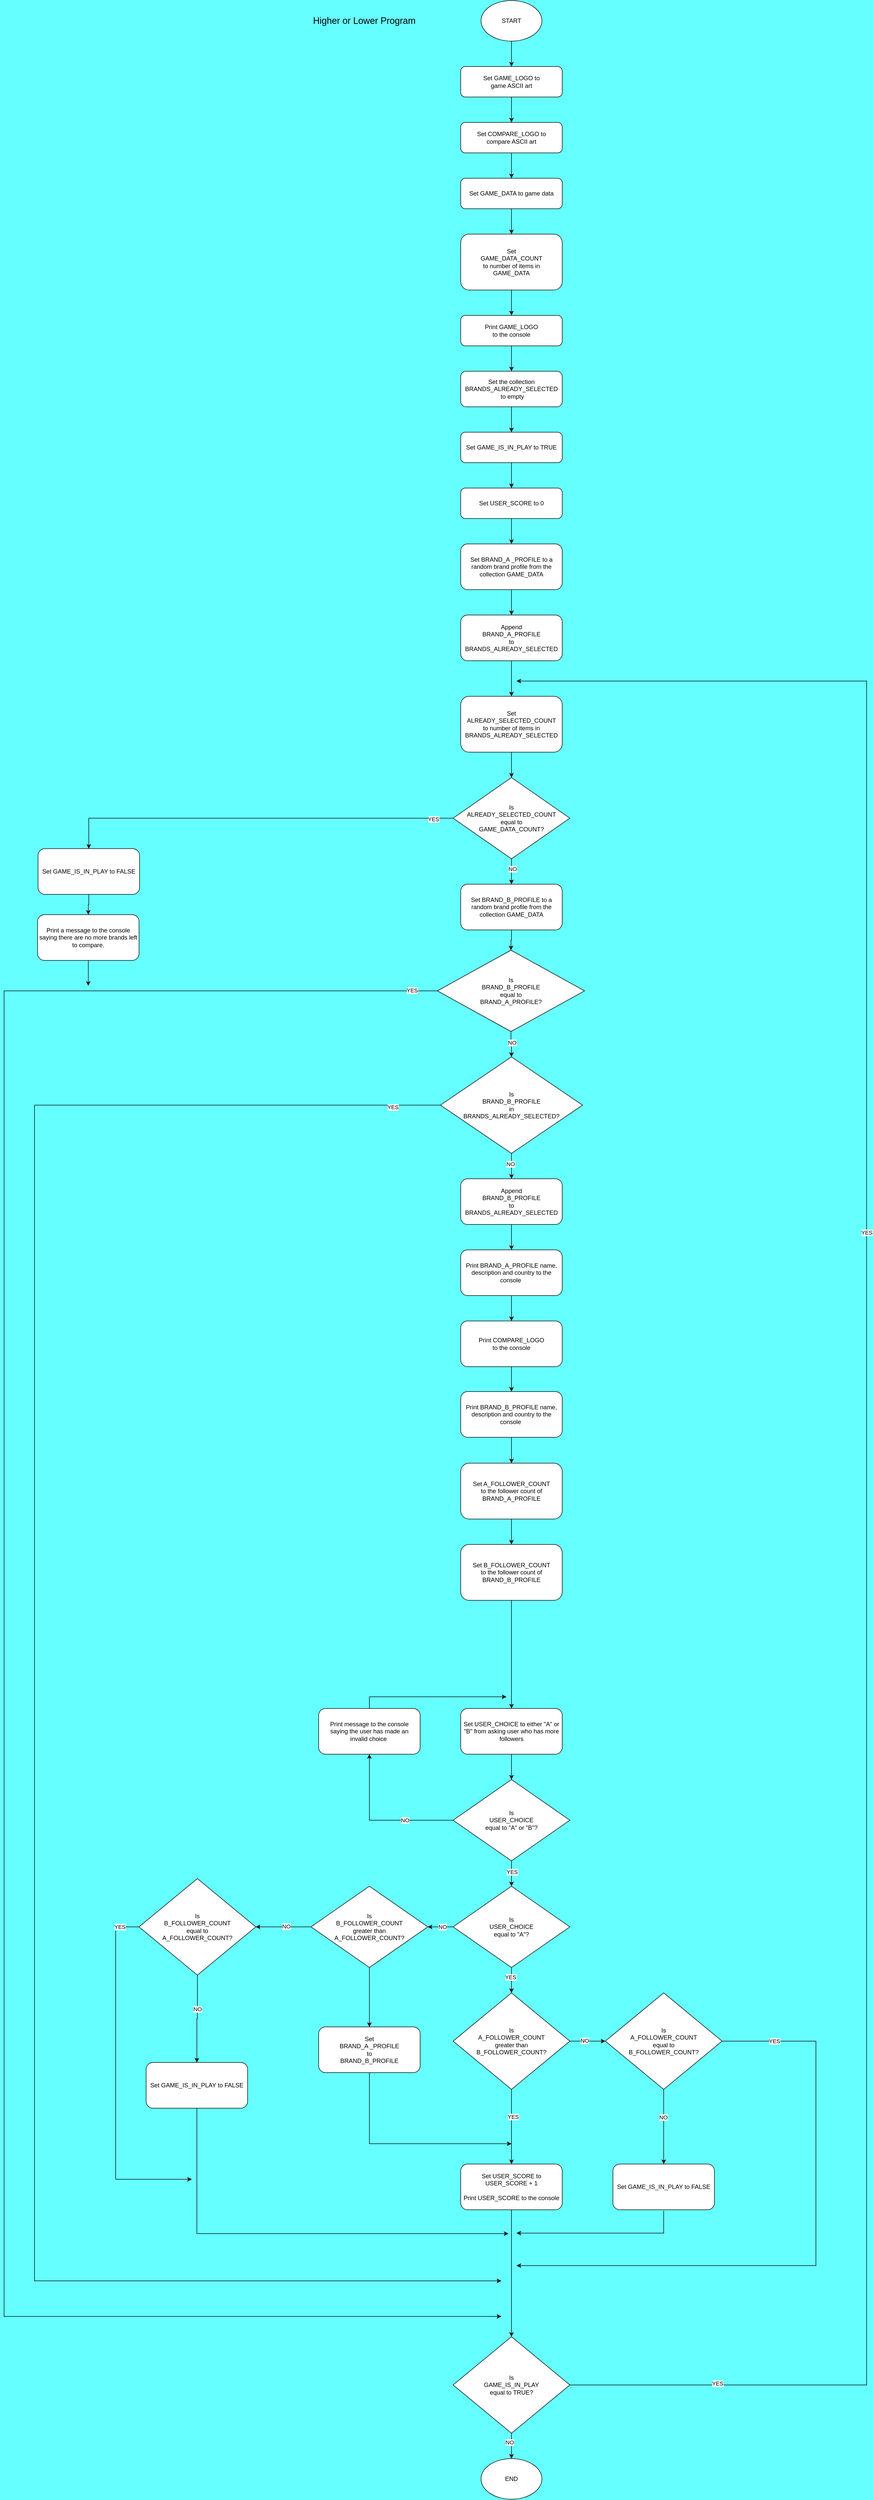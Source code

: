 <mxfile version="26.0.9" pages="4">
  <diagram id="C5RBs43oDa-KdzZeNtuy" name="Page-1">
    <mxGraphModel dx="2533" dy="2022" grid="1" gridSize="10" guides="1" tooltips="1" connect="1" arrows="1" fold="1" page="1" pageScale="1" pageWidth="827" pageHeight="1169" background="#66FFFF" math="0" shadow="0">
      <root>
        <mxCell id="WIyWlLk6GJQsqaUBKTNV-0" />
        <mxCell id="WIyWlLk6GJQsqaUBKTNV-1" parent="WIyWlLk6GJQsqaUBKTNV-0" />
        <mxCell id="aIQGB1RSID6Y3Y14vBlt-33" value="" style="edgeStyle=orthogonalEdgeStyle;rounded=0;orthogonalLoop=1;jettySize=auto;html=1;" parent="WIyWlLk6GJQsqaUBKTNV-1" source="CSUC1CyiqfIwQlM0KYeW-0" target="aIQGB1RSID6Y3Y14vBlt-2" edge="1">
          <mxGeometry relative="1" as="geometry" />
        </mxCell>
        <mxCell id="CSUC1CyiqfIwQlM0KYeW-0" value="START" style="ellipse;whiteSpace=wrap;html=1;" parent="WIyWlLk6GJQsqaUBKTNV-1" vertex="1">
          <mxGeometry x="360" y="-1030" width="120" height="80" as="geometry" />
        </mxCell>
        <mxCell id="CSUC1CyiqfIwQlM0KYeW-2" value="&lt;font style=&quot;font-size: 18px;&quot;&gt;Higher or Lower Program&lt;/font&gt;" style="text;html=1;align=center;verticalAlign=middle;whiteSpace=wrap;rounded=0;" parent="WIyWlLk6GJQsqaUBKTNV-1" vertex="1">
          <mxGeometry x="20" y="-1020" width="220" height="60" as="geometry" />
        </mxCell>
        <mxCell id="aIQGB1RSID6Y3Y14vBlt-35" value="" style="edgeStyle=orthogonalEdgeStyle;rounded=0;orthogonalLoop=1;jettySize=auto;html=1;" parent="WIyWlLk6GJQsqaUBKTNV-1" source="aIQGB1RSID6Y3Y14vBlt-2" target="aIQGB1RSID6Y3Y14vBlt-34" edge="1">
          <mxGeometry relative="1" as="geometry" />
        </mxCell>
        <mxCell id="aIQGB1RSID6Y3Y14vBlt-2" value="Set GAME_LOGO to&lt;div&gt;game ASCII art&lt;/div&gt;" style="rounded=1;whiteSpace=wrap;html=1;" parent="WIyWlLk6GJQsqaUBKTNV-1" vertex="1">
          <mxGeometry x="320" y="-900" width="200" height="60" as="geometry" />
        </mxCell>
        <mxCell id="aIQGB1RSID6Y3Y14vBlt-13" value="" style="edgeStyle=orthogonalEdgeStyle;rounded=0;orthogonalLoop=1;jettySize=auto;html=1;" parent="WIyWlLk6GJQsqaUBKTNV-1" source="aIQGB1RSID6Y3Y14vBlt-4" target="aIQGB1RSID6Y3Y14vBlt-10" edge="1">
          <mxGeometry relative="1" as="geometry" />
        </mxCell>
        <mxCell id="aIQGB1RSID6Y3Y14vBlt-4" value="Print GAME_LOGO&lt;div&gt;to the console&lt;/div&gt;" style="rounded=1;whiteSpace=wrap;html=1;" parent="WIyWlLk6GJQsqaUBKTNV-1" vertex="1">
          <mxGeometry x="320" y="-410" width="200" height="60" as="geometry" />
        </mxCell>
        <mxCell id="A01O1QJwSkyAS3Y7OahL-4" value="" style="edgeStyle=orthogonalEdgeStyle;rounded=0;orthogonalLoop=1;jettySize=auto;html=1;" edge="1" parent="WIyWlLk6GJQsqaUBKTNV-1" source="aIQGB1RSID6Y3Y14vBlt-7" target="A01O1QJwSkyAS3Y7OahL-3">
          <mxGeometry relative="1" as="geometry" />
        </mxCell>
        <mxCell id="aIQGB1RSID6Y3Y14vBlt-7" value="Set GAME_DATA to game data" style="rounded=1;whiteSpace=wrap;html=1;" parent="WIyWlLk6GJQsqaUBKTNV-1" vertex="1">
          <mxGeometry x="320" y="-680" width="200" height="60" as="geometry" />
        </mxCell>
        <mxCell id="aIQGB1RSID6Y3Y14vBlt-15" value="" style="edgeStyle=orthogonalEdgeStyle;rounded=0;orthogonalLoop=1;jettySize=auto;html=1;" parent="WIyWlLk6GJQsqaUBKTNV-1" source="aIQGB1RSID6Y3Y14vBlt-10" target="aIQGB1RSID6Y3Y14vBlt-14" edge="1">
          <mxGeometry relative="1" as="geometry" />
        </mxCell>
        <mxCell id="aIQGB1RSID6Y3Y14vBlt-10" value="Set the collection BRANDS_ALREADY_SELECTED&lt;div&gt;&amp;nbsp;to empty&lt;/div&gt;" style="rounded=1;whiteSpace=wrap;html=1;" parent="WIyWlLk6GJQsqaUBKTNV-1" vertex="1">
          <mxGeometry x="320" y="-300" width="200" height="70" as="geometry" />
        </mxCell>
        <mxCell id="aIQGB1RSID6Y3Y14vBlt-79" value="" style="edgeStyle=orthogonalEdgeStyle;rounded=0;orthogonalLoop=1;jettySize=auto;html=1;" parent="WIyWlLk6GJQsqaUBKTNV-1" source="aIQGB1RSID6Y3Y14vBlt-14" target="aIQGB1RSID6Y3Y14vBlt-78" edge="1">
          <mxGeometry relative="1" as="geometry" />
        </mxCell>
        <mxCell id="aIQGB1RSID6Y3Y14vBlt-14" value="Set GAME_IS_IN_PLAY to TRUE" style="rounded=1;whiteSpace=wrap;html=1;" parent="WIyWlLk6GJQsqaUBKTNV-1" vertex="1">
          <mxGeometry x="320" y="-180" width="200" height="60" as="geometry" />
        </mxCell>
        <mxCell id="qYujgTQVO7epk3fZShRi-16" value="" style="edgeStyle=orthogonalEdgeStyle;rounded=0;orthogonalLoop=1;jettySize=auto;html=1;" parent="WIyWlLk6GJQsqaUBKTNV-1" source="aIQGB1RSID6Y3Y14vBlt-16" target="qYujgTQVO7epk3fZShRi-15" edge="1">
          <mxGeometry relative="1" as="geometry" />
        </mxCell>
        <mxCell id="aIQGB1RSID6Y3Y14vBlt-16" value="Set BRAND_A _PROFILE to a random brand profile from the collection GAME_DATA" style="rounded=1;whiteSpace=wrap;html=1;" parent="WIyWlLk6GJQsqaUBKTNV-1" vertex="1">
          <mxGeometry x="320" y="40" width="200" height="90" as="geometry" />
        </mxCell>
        <mxCell id="A01O1QJwSkyAS3Y7OahL-27" value="" style="edgeStyle=orthogonalEdgeStyle;rounded=0;orthogonalLoop=1;jettySize=auto;html=1;" edge="1" parent="WIyWlLk6GJQsqaUBKTNV-1" source="aIQGB1RSID6Y3Y14vBlt-18" target="aIQGB1RSID6Y3Y14vBlt-19">
          <mxGeometry relative="1" as="geometry" />
        </mxCell>
        <mxCell id="aIQGB1RSID6Y3Y14vBlt-18" value="Set BRAND_B_PROFILE to a random brand profile from the collection GAME_DATA" style="rounded=1;whiteSpace=wrap;html=1;" parent="WIyWlLk6GJQsqaUBKTNV-1" vertex="1">
          <mxGeometry x="320" y="710" width="200" height="90" as="geometry" />
        </mxCell>
        <mxCell id="pnx911FjVlsZASqlH36z-44" value="" style="edgeStyle=orthogonalEdgeStyle;rounded=0;orthogonalLoop=1;jettySize=auto;html=1;" parent="WIyWlLk6GJQsqaUBKTNV-1" source="aIQGB1RSID6Y3Y14vBlt-19" target="pnx911FjVlsZASqlH36z-43" edge="1">
          <mxGeometry relative="1" as="geometry" />
        </mxCell>
        <mxCell id="A01O1QJwSkyAS3Y7OahL-19" value="NO" style="edgeLabel;html=1;align=center;verticalAlign=middle;resizable=0;points=[];" vertex="1" connectable="0" parent="pnx911FjVlsZASqlH36z-44">
          <mxGeometry x="-0.109" y="2" relative="1" as="geometry">
            <mxPoint y="-1" as="offset" />
          </mxGeometry>
        </mxCell>
        <mxCell id="A01O1QJwSkyAS3Y7OahL-24" style="edgeStyle=orthogonalEdgeStyle;rounded=0;orthogonalLoop=1;jettySize=auto;html=1;" edge="1" parent="WIyWlLk6GJQsqaUBKTNV-1" source="aIQGB1RSID6Y3Y14vBlt-19">
          <mxGeometry relative="1" as="geometry">
            <mxPoint x="400" y="3530" as="targetPoint" />
            <Array as="points">
              <mxPoint x="-580" y="920" />
            </Array>
          </mxGeometry>
        </mxCell>
        <mxCell id="A01O1QJwSkyAS3Y7OahL-25" value="YES" style="edgeLabel;html=1;align=center;verticalAlign=middle;resizable=0;points=[];" vertex="1" connectable="0" parent="A01O1QJwSkyAS3Y7OahL-24">
          <mxGeometry x="-0.978" y="-1" relative="1" as="geometry">
            <mxPoint x="-1" as="offset" />
          </mxGeometry>
        </mxCell>
        <mxCell id="aIQGB1RSID6Y3Y14vBlt-19" value="Is&lt;div&gt;BRAND_B_PROFILE&lt;/div&gt;&lt;div&gt;equal to&lt;/div&gt;&lt;div&gt;BRAND_A_PROFILE?&lt;/div&gt;" style="rhombus;whiteSpace=wrap;html=1;" parent="WIyWlLk6GJQsqaUBKTNV-1" vertex="1">
          <mxGeometry x="274" y="840" width="290" height="160" as="geometry" />
        </mxCell>
        <mxCell id="aIQGB1RSID6Y3Y14vBlt-32" value="" style="edgeStyle=orthogonalEdgeStyle;rounded=0;orthogonalLoop=1;jettySize=auto;html=1;" parent="WIyWlLk6GJQsqaUBKTNV-1" source="aIQGB1RSID6Y3Y14vBlt-29" target="aIQGB1RSID6Y3Y14vBlt-31" edge="1">
          <mxGeometry relative="1" as="geometry" />
        </mxCell>
        <mxCell id="aIQGB1RSID6Y3Y14vBlt-29" value="Print BRAND_A_PROFILE name, description and country to the console&amp;nbsp;" style="rounded=1;whiteSpace=wrap;html=1;" parent="WIyWlLk6GJQsqaUBKTNV-1" vertex="1">
          <mxGeometry x="320" y="1430" width="200" height="90" as="geometry" />
        </mxCell>
        <mxCell id="aIQGB1RSID6Y3Y14vBlt-38" value="" style="edgeStyle=orthogonalEdgeStyle;rounded=0;orthogonalLoop=1;jettySize=auto;html=1;" parent="WIyWlLk6GJQsqaUBKTNV-1" source="aIQGB1RSID6Y3Y14vBlt-31" target="aIQGB1RSID6Y3Y14vBlt-37" edge="1">
          <mxGeometry relative="1" as="geometry" />
        </mxCell>
        <mxCell id="aIQGB1RSID6Y3Y14vBlt-31" value="Print COMPARE_LOGO&lt;div&gt;to the console&lt;/div&gt;" style="rounded=1;whiteSpace=wrap;html=1;" parent="WIyWlLk6GJQsqaUBKTNV-1" vertex="1">
          <mxGeometry x="320" y="1570" width="200" height="90" as="geometry" />
        </mxCell>
        <mxCell id="aIQGB1RSID6Y3Y14vBlt-36" value="" style="edgeStyle=orthogonalEdgeStyle;rounded=0;orthogonalLoop=1;jettySize=auto;html=1;" parent="WIyWlLk6GJQsqaUBKTNV-1" source="aIQGB1RSID6Y3Y14vBlt-34" target="aIQGB1RSID6Y3Y14vBlt-7" edge="1">
          <mxGeometry relative="1" as="geometry" />
        </mxCell>
        <mxCell id="aIQGB1RSID6Y3Y14vBlt-34" value="Set COMPARE_LOGO to&lt;div&gt;compare ASCII art&lt;/div&gt;" style="rounded=1;whiteSpace=wrap;html=1;" parent="WIyWlLk6GJQsqaUBKTNV-1" vertex="1">
          <mxGeometry x="320" y="-790" width="200" height="60" as="geometry" />
        </mxCell>
        <mxCell id="aIQGB1RSID6Y3Y14vBlt-49" value="" style="edgeStyle=orthogonalEdgeStyle;rounded=0;orthogonalLoop=1;jettySize=auto;html=1;" parent="WIyWlLk6GJQsqaUBKTNV-1" source="aIQGB1RSID6Y3Y14vBlt-37" target="aIQGB1RSID6Y3Y14vBlt-41" edge="1">
          <mxGeometry relative="1" as="geometry" />
        </mxCell>
        <mxCell id="aIQGB1RSID6Y3Y14vBlt-37" value="Print BRAND_B_PROFILE name, description and country to the console&amp;nbsp;" style="rounded=1;whiteSpace=wrap;html=1;" parent="WIyWlLk6GJQsqaUBKTNV-1" vertex="1">
          <mxGeometry x="320" y="1709" width="200" height="90" as="geometry" />
        </mxCell>
        <mxCell id="aIQGB1RSID6Y3Y14vBlt-44" value="" style="edgeStyle=orthogonalEdgeStyle;rounded=0;orthogonalLoop=1;jettySize=auto;html=1;" parent="WIyWlLk6GJQsqaUBKTNV-1" source="aIQGB1RSID6Y3Y14vBlt-39" target="aIQGB1RSID6Y3Y14vBlt-43" edge="1">
          <mxGeometry relative="1" as="geometry" />
        </mxCell>
        <mxCell id="aIQGB1RSID6Y3Y14vBlt-39" value="Set USER_CHOICE to either &quot;A&quot; or &quot;B&quot; from asking user who has more followers" style="rounded=1;whiteSpace=wrap;html=1;" parent="WIyWlLk6GJQsqaUBKTNV-1" vertex="1">
          <mxGeometry x="320" y="2333" width="200" height="90" as="geometry" />
        </mxCell>
        <mxCell id="aIQGB1RSID6Y3Y14vBlt-50" value="" style="edgeStyle=orthogonalEdgeStyle;rounded=0;orthogonalLoop=1;jettySize=auto;html=1;" parent="WIyWlLk6GJQsqaUBKTNV-1" source="aIQGB1RSID6Y3Y14vBlt-41" target="aIQGB1RSID6Y3Y14vBlt-42" edge="1">
          <mxGeometry relative="1" as="geometry" />
        </mxCell>
        <mxCell id="aIQGB1RSID6Y3Y14vBlt-41" value="Set A_FOLLOWER_COUNT&lt;div&gt;to the follower count of BRAND_A_PROFILE&lt;/div&gt;" style="rounded=1;whiteSpace=wrap;html=1;" parent="WIyWlLk6GJQsqaUBKTNV-1" vertex="1">
          <mxGeometry x="320" y="1850" width="200" height="110" as="geometry" />
        </mxCell>
        <mxCell id="aIQGB1RSID6Y3Y14vBlt-51" value="" style="edgeStyle=orthogonalEdgeStyle;rounded=0;orthogonalLoop=1;jettySize=auto;html=1;" parent="WIyWlLk6GJQsqaUBKTNV-1" source="aIQGB1RSID6Y3Y14vBlt-42" target="aIQGB1RSID6Y3Y14vBlt-39" edge="1">
          <mxGeometry relative="1" as="geometry" />
        </mxCell>
        <mxCell id="aIQGB1RSID6Y3Y14vBlt-42" value="Set B_FOLLOWER_COUNT&lt;div&gt;to the follower count of BRAND_B_PROFILE&lt;/div&gt;" style="rounded=1;whiteSpace=wrap;html=1;" parent="WIyWlLk6GJQsqaUBKTNV-1" vertex="1">
          <mxGeometry x="320" y="2010" width="200" height="110" as="geometry" />
        </mxCell>
        <mxCell id="aIQGB1RSID6Y3Y14vBlt-46" value="" style="edgeStyle=orthogonalEdgeStyle;rounded=0;orthogonalLoop=1;jettySize=auto;html=1;entryX=0.5;entryY=1;entryDx=0;entryDy=0;" parent="WIyWlLk6GJQsqaUBKTNV-1" source="aIQGB1RSID6Y3Y14vBlt-43" target="aIQGB1RSID6Y3Y14vBlt-45" edge="1">
          <mxGeometry relative="1" as="geometry">
            <mxPoint x="240" y="2553" as="targetPoint" />
          </mxGeometry>
        </mxCell>
        <mxCell id="aIQGB1RSID6Y3Y14vBlt-47" value="NO" style="edgeLabel;html=1;align=center;verticalAlign=middle;resizable=0;points=[];" parent="aIQGB1RSID6Y3Y14vBlt-46" vertex="1" connectable="0">
          <mxGeometry x="-0.354" relative="1" as="geometry">
            <mxPoint as="offset" />
          </mxGeometry>
        </mxCell>
        <mxCell id="aIQGB1RSID6Y3Y14vBlt-54" value="" style="edgeStyle=orthogonalEdgeStyle;rounded=0;orthogonalLoop=1;jettySize=auto;html=1;" parent="WIyWlLk6GJQsqaUBKTNV-1" source="aIQGB1RSID6Y3Y14vBlt-43" edge="1">
          <mxGeometry relative="1" as="geometry">
            <mxPoint x="420" y="2683" as="targetPoint" />
          </mxGeometry>
        </mxCell>
        <mxCell id="aIQGB1RSID6Y3Y14vBlt-55" value="YES" style="edgeLabel;html=1;align=center;verticalAlign=middle;resizable=0;points=[];" parent="aIQGB1RSID6Y3Y14vBlt-54" vertex="1" connectable="0">
          <mxGeometry x="-0.14" y="1" relative="1" as="geometry">
            <mxPoint as="offset" />
          </mxGeometry>
        </mxCell>
        <mxCell id="aIQGB1RSID6Y3Y14vBlt-43" value="Is&lt;div&gt;USER_CHOICE&lt;/div&gt;&lt;div&gt;equal to &quot;A&quot; or &quot;B&quot;?&lt;/div&gt;" style="rhombus;whiteSpace=wrap;html=1;" parent="WIyWlLk6GJQsqaUBKTNV-1" vertex="1">
          <mxGeometry x="305" y="2473" width="230" height="160" as="geometry" />
        </mxCell>
        <mxCell id="pnx911FjVlsZASqlH36z-50" style="edgeStyle=orthogonalEdgeStyle;rounded=0;orthogonalLoop=1;jettySize=auto;html=1;exitX=0.5;exitY=0;exitDx=0;exitDy=0;" parent="WIyWlLk6GJQsqaUBKTNV-1" source="aIQGB1RSID6Y3Y14vBlt-45" edge="1">
          <mxGeometry relative="1" as="geometry">
            <mxPoint x="410" y="2310" as="targetPoint" />
            <mxPoint x="140" y="2353" as="sourcePoint" />
            <Array as="points">
              <mxPoint x="140" y="2310" />
            </Array>
          </mxGeometry>
        </mxCell>
        <mxCell id="aIQGB1RSID6Y3Y14vBlt-45" value="Print message to the console&lt;div&gt;saying the user has made an&lt;/div&gt;&lt;div&gt;invalid choice&amp;nbsp;&lt;/div&gt;" style="rounded=1;whiteSpace=wrap;html=1;" parent="WIyWlLk6GJQsqaUBKTNV-1" vertex="1">
          <mxGeometry x="40" y="2333" width="200" height="90" as="geometry" />
        </mxCell>
        <mxCell id="pnx911FjVlsZASqlH36z-0" value="" style="edgeStyle=orthogonalEdgeStyle;rounded=0;orthogonalLoop=1;jettySize=auto;html=1;" parent="WIyWlLk6GJQsqaUBKTNV-1" source="aIQGB1RSID6Y3Y14vBlt-56" target="aIQGB1RSID6Y3Y14vBlt-60" edge="1">
          <mxGeometry relative="1" as="geometry" />
        </mxCell>
        <mxCell id="pnx911FjVlsZASqlH36z-1" value="YES" style="edgeLabel;html=1;align=center;verticalAlign=middle;resizable=0;points=[];" parent="pnx911FjVlsZASqlH36z-0" vertex="1" connectable="0">
          <mxGeometry x="-0.264" y="-2" relative="1" as="geometry">
            <mxPoint as="offset" />
          </mxGeometry>
        </mxCell>
        <mxCell id="pnx911FjVlsZASqlH36z-5" value="" style="edgeStyle=orthogonalEdgeStyle;rounded=0;orthogonalLoop=1;jettySize=auto;html=1;" parent="WIyWlLk6GJQsqaUBKTNV-1" source="aIQGB1RSID6Y3Y14vBlt-56" target="pnx911FjVlsZASqlH36z-4" edge="1">
          <mxGeometry relative="1" as="geometry" />
        </mxCell>
        <mxCell id="pnx911FjVlsZASqlH36z-6" value="NO" style="edgeLabel;html=1;align=center;verticalAlign=middle;resizable=0;points=[];" parent="pnx911FjVlsZASqlH36z-5" vertex="1" connectable="0">
          <mxGeometry x="-0.155" relative="1" as="geometry">
            <mxPoint as="offset" />
          </mxGeometry>
        </mxCell>
        <mxCell id="aIQGB1RSID6Y3Y14vBlt-56" value="Is&lt;div&gt;USER_CHOICE&lt;/div&gt;&lt;div&gt;equal to &quot;A&quot;?&lt;/div&gt;" style="rhombus;whiteSpace=wrap;html=1;" parent="WIyWlLk6GJQsqaUBKTNV-1" vertex="1">
          <mxGeometry x="305" y="2683" width="230" height="160" as="geometry" />
        </mxCell>
        <mxCell id="pnx911FjVlsZASqlH36z-2" value="" style="edgeStyle=orthogonalEdgeStyle;rounded=0;orthogonalLoop=1;jettySize=auto;html=1;" parent="WIyWlLk6GJQsqaUBKTNV-1" source="aIQGB1RSID6Y3Y14vBlt-60" target="aIQGB1RSID6Y3Y14vBlt-68" edge="1">
          <mxGeometry relative="1" as="geometry" />
        </mxCell>
        <mxCell id="pnx911FjVlsZASqlH36z-3" value="YES" style="edgeLabel;html=1;align=center;verticalAlign=middle;resizable=0;points=[];" parent="pnx911FjVlsZASqlH36z-2" vertex="1" connectable="0">
          <mxGeometry x="-0.264" y="3" relative="1" as="geometry">
            <mxPoint as="offset" />
          </mxGeometry>
        </mxCell>
        <mxCell id="zGzyHBWayyrm-eJlsxDx-2" value="" style="edgeStyle=orthogonalEdgeStyle;rounded=0;orthogonalLoop=1;jettySize=auto;html=1;" parent="WIyWlLk6GJQsqaUBKTNV-1" source="aIQGB1RSID6Y3Y14vBlt-60" target="zGzyHBWayyrm-eJlsxDx-1" edge="1">
          <mxGeometry relative="1" as="geometry" />
        </mxCell>
        <mxCell id="zGzyHBWayyrm-eJlsxDx-3" value="NO" style="edgeLabel;html=1;align=center;verticalAlign=middle;resizable=0;points=[];" parent="zGzyHBWayyrm-eJlsxDx-2" vertex="1" connectable="0">
          <mxGeometry x="-0.181" y="1" relative="1" as="geometry">
            <mxPoint as="offset" />
          </mxGeometry>
        </mxCell>
        <mxCell id="aIQGB1RSID6Y3Y14vBlt-60" value="Is&lt;div&gt;A_FOLLOWER_COUNT&lt;/div&gt;&lt;div&gt;greater than&lt;/div&gt;&lt;div&gt;B_FOLLOWER_COUNT?&lt;/div&gt;" style="rhombus;whiteSpace=wrap;html=1;" parent="WIyWlLk6GJQsqaUBKTNV-1" vertex="1">
          <mxGeometry x="305" y="2893" width="230" height="190" as="geometry" />
        </mxCell>
        <mxCell id="pnx911FjVlsZASqlH36z-24" value="" style="edgeStyle=orthogonalEdgeStyle;rounded=0;orthogonalLoop=1;jettySize=auto;html=1;" parent="WIyWlLk6GJQsqaUBKTNV-1" source="aIQGB1RSID6Y3Y14vBlt-68" target="pnx911FjVlsZASqlH36z-23" edge="1">
          <mxGeometry relative="1" as="geometry" />
        </mxCell>
        <mxCell id="aIQGB1RSID6Y3Y14vBlt-68" value="Set USER_SCORE to USER_SCORE + 1&lt;div&gt;&lt;br&gt;&lt;/div&gt;&lt;div&gt;Print USER_SCORE to the console&lt;/div&gt;" style="rounded=1;whiteSpace=wrap;html=1;" parent="WIyWlLk6GJQsqaUBKTNV-1" vertex="1">
          <mxGeometry x="320" y="3230" width="200" height="90" as="geometry" />
        </mxCell>
        <mxCell id="aIQGB1RSID6Y3Y14vBlt-80" style="edgeStyle=orthogonalEdgeStyle;rounded=0;orthogonalLoop=1;jettySize=auto;html=1;entryX=0.5;entryY=0;entryDx=0;entryDy=0;" parent="WIyWlLk6GJQsqaUBKTNV-1" source="aIQGB1RSID6Y3Y14vBlt-78" target="aIQGB1RSID6Y3Y14vBlt-16" edge="1">
          <mxGeometry relative="1" as="geometry" />
        </mxCell>
        <mxCell id="aIQGB1RSID6Y3Y14vBlt-78" value="Set USER_SCORE to 0" style="rounded=1;whiteSpace=wrap;html=1;" parent="WIyWlLk6GJQsqaUBKTNV-1" vertex="1">
          <mxGeometry x="320" y="-70" width="200" height="60" as="geometry" />
        </mxCell>
        <mxCell id="zGzyHBWayyrm-eJlsxDx-9" style="edgeStyle=orthogonalEdgeStyle;rounded=0;orthogonalLoop=1;jettySize=auto;html=1;entryX=1;entryY=0.5;entryDx=0;entryDy=0;" parent="WIyWlLk6GJQsqaUBKTNV-1" source="pnx911FjVlsZASqlH36z-4" target="zGzyHBWayyrm-eJlsxDx-8" edge="1">
          <mxGeometry relative="1" as="geometry" />
        </mxCell>
        <mxCell id="zGzyHBWayyrm-eJlsxDx-10" value="NO" style="edgeLabel;html=1;align=center;verticalAlign=middle;resizable=0;points=[];" parent="zGzyHBWayyrm-eJlsxDx-9" vertex="1" connectable="0">
          <mxGeometry x="-0.095" y="-1" relative="1" as="geometry">
            <mxPoint as="offset" />
          </mxGeometry>
        </mxCell>
        <mxCell id="A01O1QJwSkyAS3Y7OahL-18" style="edgeStyle=orthogonalEdgeStyle;rounded=0;orthogonalLoop=1;jettySize=auto;html=1;entryX=0.5;entryY=0;entryDx=0;entryDy=0;" edge="1" parent="WIyWlLk6GJQsqaUBKTNV-1" source="pnx911FjVlsZASqlH36z-4" target="pnx911FjVlsZASqlH36z-33">
          <mxGeometry relative="1" as="geometry" />
        </mxCell>
        <mxCell id="pnx911FjVlsZASqlH36z-4" value="Is&lt;div&gt;B_FOLLOWER_COUNT&lt;/div&gt;&lt;div&gt;greater than&lt;/div&gt;&lt;div&gt;A_FOLLOWER_COUNT?&lt;/div&gt;" style="rhombus;whiteSpace=wrap;html=1;" parent="WIyWlLk6GJQsqaUBKTNV-1" vertex="1">
          <mxGeometry x="25" y="2683" width="230" height="160" as="geometry" />
        </mxCell>
        <mxCell id="pnx911FjVlsZASqlH36z-12" value="END" style="ellipse;whiteSpace=wrap;html=1;" parent="WIyWlLk6GJQsqaUBKTNV-1" vertex="1">
          <mxGeometry x="360" y="3810" width="120" height="80" as="geometry" />
        </mxCell>
        <mxCell id="pnx911FjVlsZASqlH36z-31" style="edgeStyle=orthogonalEdgeStyle;rounded=0;orthogonalLoop=1;jettySize=auto;html=1;exitX=0.5;exitY=1;exitDx=0;exitDy=0;" parent="WIyWlLk6GJQsqaUBKTNV-1" source="pnx911FjVlsZASqlH36z-19" edge="1">
          <mxGeometry relative="1" as="geometry">
            <mxPoint x="414" y="3367" as="targetPoint" />
            <mxPoint x="-159" y="3083" as="sourcePoint" />
            <Array as="points">
              <mxPoint x="-200" y="3367" />
            </Array>
          </mxGeometry>
        </mxCell>
        <mxCell id="pnx911FjVlsZASqlH36z-19" value="Set GAME_IS_IN_PLAY to FALSE" style="rounded=1;whiteSpace=wrap;html=1;" parent="WIyWlLk6GJQsqaUBKTNV-1" vertex="1">
          <mxGeometry x="-300" y="3030" width="200" height="90" as="geometry" />
        </mxCell>
        <mxCell id="pnx911FjVlsZASqlH36z-51" style="edgeStyle=orthogonalEdgeStyle;rounded=0;orthogonalLoop=1;jettySize=auto;html=1;exitX=0.5;exitY=1;exitDx=0;exitDy=0;" parent="WIyWlLk6GJQsqaUBKTNV-1" edge="1">
          <mxGeometry relative="1" as="geometry">
            <mxPoint x="430" y="3366" as="targetPoint" />
            <mxPoint x="720" y="3322" as="sourcePoint" />
            <Array as="points">
              <mxPoint x="720" y="3366" />
            </Array>
          </mxGeometry>
        </mxCell>
        <mxCell id="pnx911FjVlsZASqlH36z-21" value="Set GAME_IS_IN_PLAY to FALSE" style="rounded=1;whiteSpace=wrap;html=1;" parent="WIyWlLk6GJQsqaUBKTNV-1" vertex="1">
          <mxGeometry x="620" y="3230" width="200" height="90" as="geometry" />
        </mxCell>
        <mxCell id="pnx911FjVlsZASqlH36z-25" style="edgeStyle=orthogonalEdgeStyle;rounded=0;orthogonalLoop=1;jettySize=auto;html=1;exitX=1;exitY=0.5;exitDx=0;exitDy=0;" parent="WIyWlLk6GJQsqaUBKTNV-1" source="pnx911FjVlsZASqlH36z-23" edge="1">
          <mxGeometry relative="1" as="geometry">
            <mxPoint x="430" y="310" as="targetPoint" />
            <mxPoint x="555" y="3695" as="sourcePoint" />
            <Array as="points">
              <mxPoint x="1120" y="3665" />
              <mxPoint x="1120" y="310" />
            </Array>
          </mxGeometry>
        </mxCell>
        <mxCell id="pnx911FjVlsZASqlH36z-27" value="YES" style="edgeLabel;html=1;align=center;verticalAlign=middle;resizable=0;points=[];" parent="pnx911FjVlsZASqlH36z-25" vertex="1" connectable="0">
          <mxGeometry x="0.233" relative="1" as="geometry">
            <mxPoint as="offset" />
          </mxGeometry>
        </mxCell>
        <mxCell id="pnx911FjVlsZASqlH36z-30" value="YES" style="edgeLabel;html=1;align=center;verticalAlign=middle;resizable=0;points=[];" parent="pnx911FjVlsZASqlH36z-25" vertex="1" connectable="0">
          <mxGeometry x="-0.875" y="3" relative="1" as="geometry">
            <mxPoint x="1" as="offset" />
          </mxGeometry>
        </mxCell>
        <mxCell id="pnx911FjVlsZASqlH36z-28" value="" style="edgeStyle=orthogonalEdgeStyle;rounded=0;orthogonalLoop=1;jettySize=auto;html=1;" parent="WIyWlLk6GJQsqaUBKTNV-1" source="pnx911FjVlsZASqlH36z-23" target="pnx911FjVlsZASqlH36z-12" edge="1">
          <mxGeometry relative="1" as="geometry" />
        </mxCell>
        <mxCell id="pnx911FjVlsZASqlH36z-29" value="NO" style="edgeLabel;html=1;align=center;verticalAlign=middle;resizable=0;points=[];" parent="pnx911FjVlsZASqlH36z-28" vertex="1" connectable="0">
          <mxGeometry x="-0.257" y="-4" relative="1" as="geometry">
            <mxPoint y="-1" as="offset" />
          </mxGeometry>
        </mxCell>
        <mxCell id="pnx911FjVlsZASqlH36z-23" value="Is&lt;div&gt;GAME_IS_IN_PLAY&lt;/div&gt;&lt;div&gt;equal to TRUE?&lt;/div&gt;" style="rhombus;whiteSpace=wrap;html=1;" parent="WIyWlLk6GJQsqaUBKTNV-1" vertex="1">
          <mxGeometry x="305" y="3570" width="230" height="190" as="geometry" />
        </mxCell>
        <mxCell id="zGzyHBWayyrm-eJlsxDx-0" style="edgeStyle=orthogonalEdgeStyle;rounded=0;orthogonalLoop=1;jettySize=auto;html=1;" parent="WIyWlLk6GJQsqaUBKTNV-1" source="pnx911FjVlsZASqlH36z-33" edge="1">
          <mxGeometry relative="1" as="geometry">
            <mxPoint x="420" y="3190" as="targetPoint" />
            <Array as="points">
              <mxPoint x="140" y="3190" />
            </Array>
          </mxGeometry>
        </mxCell>
        <mxCell id="pnx911FjVlsZASqlH36z-33" value="Set&lt;div&gt;BRAND_A _PROFILE&lt;div&gt;t&lt;span style=&quot;background-color: transparent; color: light-dark(rgb(0, 0, 0), rgb(255, 255, 255));&quot;&gt;o&lt;/span&gt;&lt;/div&gt;&lt;/div&gt;&lt;div&gt;&lt;span style=&quot;background-color: transparent; color: light-dark(rgb(0, 0, 0), rgb(255, 255, 255));&quot;&gt;BRAND_B_PROFILE&lt;/span&gt;&lt;/div&gt;" style="rounded=1;whiteSpace=wrap;html=1;" parent="WIyWlLk6GJQsqaUBKTNV-1" vertex="1">
          <mxGeometry x="40" y="2960" width="200" height="90" as="geometry" />
        </mxCell>
        <mxCell id="A01O1QJwSkyAS3Y7OahL-12" value="" style="edgeStyle=orthogonalEdgeStyle;rounded=0;orthogonalLoop=1;jettySize=auto;html=1;" edge="1" parent="WIyWlLk6GJQsqaUBKTNV-1" source="pnx911FjVlsZASqlH36z-43" target="A01O1QJwSkyAS3Y7OahL-11">
          <mxGeometry relative="1" as="geometry" />
        </mxCell>
        <mxCell id="A01O1QJwSkyAS3Y7OahL-20" value="NO" style="edgeLabel;html=1;align=center;verticalAlign=middle;resizable=0;points=[];" vertex="1" connectable="0" parent="A01O1QJwSkyAS3Y7OahL-12">
          <mxGeometry x="-0.118" y="-2" relative="1" as="geometry">
            <mxPoint y="-1" as="offset" />
          </mxGeometry>
        </mxCell>
        <mxCell id="A01O1QJwSkyAS3Y7OahL-23" style="edgeStyle=orthogonalEdgeStyle;rounded=0;orthogonalLoop=1;jettySize=auto;html=1;exitX=0;exitY=0.5;exitDx=0;exitDy=0;" edge="1" parent="WIyWlLk6GJQsqaUBKTNV-1" source="pnx911FjVlsZASqlH36z-43">
          <mxGeometry relative="1" as="geometry">
            <mxPoint x="400" y="3460" as="targetPoint" />
            <mxPoint x="130" y="1190" as="sourcePoint" />
            <Array as="points">
              <mxPoint x="-520" y="1145" />
              <mxPoint x="-520" y="3460" />
            </Array>
          </mxGeometry>
        </mxCell>
        <mxCell id="A01O1QJwSkyAS3Y7OahL-26" value="YES" style="edgeLabel;html=1;align=center;verticalAlign=middle;resizable=0;points=[];" vertex="1" connectable="0" parent="A01O1QJwSkyAS3Y7OahL-23">
          <mxGeometry x="-0.954" y="4" relative="1" as="geometry">
            <mxPoint x="-1" as="offset" />
          </mxGeometry>
        </mxCell>
        <mxCell id="pnx911FjVlsZASqlH36z-43" value="Is&lt;div&gt;BRAND_B_PROFILE&lt;/div&gt;&lt;div&gt;&lt;span style=&quot;background-color: transparent; color: light-dark(rgb(0, 0, 0), rgb(255, 255, 255));&quot;&gt;in&lt;/span&gt;&lt;/div&gt;&lt;div&gt;&lt;span style=&quot;background-color: transparent; color: light-dark(rgb(0, 0, 0), rgb(255, 255, 255));&quot;&gt;BRANDS_ALREADY_SELECTED&lt;/span&gt;&lt;span style=&quot;background-color: transparent; color: light-dark(rgb(0, 0, 0), rgb(255, 255, 255));&quot;&gt;?&lt;/span&gt;&lt;/div&gt;" style="rhombus;whiteSpace=wrap;html=1;" parent="WIyWlLk6GJQsqaUBKTNV-1" vertex="1">
          <mxGeometry x="280" y="1050" width="280" height="190" as="geometry" />
        </mxCell>
        <mxCell id="zGzyHBWayyrm-eJlsxDx-4" style="edgeStyle=orthogonalEdgeStyle;rounded=0;orthogonalLoop=1;jettySize=auto;html=1;entryX=0.5;entryY=0;entryDx=0;entryDy=0;" parent="WIyWlLk6GJQsqaUBKTNV-1" source="zGzyHBWayyrm-eJlsxDx-1" target="pnx911FjVlsZASqlH36z-21" edge="1">
          <mxGeometry relative="1" as="geometry" />
        </mxCell>
        <mxCell id="zGzyHBWayyrm-eJlsxDx-5" value="NO" style="edgeLabel;html=1;align=center;verticalAlign=middle;resizable=0;points=[];" parent="zGzyHBWayyrm-eJlsxDx-4" vertex="1" connectable="0">
          <mxGeometry x="-0.261" y="-1" relative="1" as="geometry">
            <mxPoint as="offset" />
          </mxGeometry>
        </mxCell>
        <mxCell id="zGzyHBWayyrm-eJlsxDx-22" style="edgeStyle=orthogonalEdgeStyle;rounded=0;orthogonalLoop=1;jettySize=auto;html=1;" parent="WIyWlLk6GJQsqaUBKTNV-1" source="zGzyHBWayyrm-eJlsxDx-1" edge="1">
          <mxGeometry relative="1" as="geometry">
            <mxPoint x="430" y="3430" as="targetPoint" />
            <Array as="points">
              <mxPoint x="1020" y="2988" />
              <mxPoint x="1020" y="3430" />
            </Array>
          </mxGeometry>
        </mxCell>
        <mxCell id="zGzyHBWayyrm-eJlsxDx-23" value="YES" style="edgeLabel;html=1;align=center;verticalAlign=middle;resizable=0;points=[];" parent="zGzyHBWayyrm-eJlsxDx-22" vertex="1" connectable="0">
          <mxGeometry x="-0.832" relative="1" as="geometry">
            <mxPoint x="1" as="offset" />
          </mxGeometry>
        </mxCell>
        <mxCell id="zGzyHBWayyrm-eJlsxDx-1" value="Is&lt;div&gt;A_FOLLOWER_COUNT&lt;/div&gt;&lt;div&gt;&lt;span style=&quot;background-color: transparent; color: light-dark(rgb(0, 0, 0), rgb(255, 255, 255));&quot;&gt;equal to&lt;/span&gt;&lt;/div&gt;&lt;div&gt;&lt;span style=&quot;background-color: transparent; color: light-dark(rgb(0, 0, 0), rgb(255, 255, 255));&quot;&gt;B_FOLLOWER_COUNT?&lt;/span&gt;&lt;/div&gt;" style="rhombus;whiteSpace=wrap;html=1;" parent="WIyWlLk6GJQsqaUBKTNV-1" vertex="1">
          <mxGeometry x="605" y="2893" width="230" height="190" as="geometry" />
        </mxCell>
        <mxCell id="zGzyHBWayyrm-eJlsxDx-11" style="edgeStyle=orthogonalEdgeStyle;rounded=0;orthogonalLoop=1;jettySize=auto;html=1;entryX=0.5;entryY=0;entryDx=0;entryDy=0;" parent="WIyWlLk6GJQsqaUBKTNV-1" source="zGzyHBWayyrm-eJlsxDx-8" target="pnx911FjVlsZASqlH36z-19" edge="1">
          <mxGeometry relative="1" as="geometry" />
        </mxCell>
        <mxCell id="zGzyHBWayyrm-eJlsxDx-12" value="NO" style="edgeLabel;html=1;align=center;verticalAlign=middle;resizable=0;points=[];" parent="zGzyHBWayyrm-eJlsxDx-11" vertex="1" connectable="0">
          <mxGeometry x="-0.215" relative="1" as="geometry">
            <mxPoint y="-1" as="offset" />
          </mxGeometry>
        </mxCell>
        <mxCell id="zGzyHBWayyrm-eJlsxDx-13" style="edgeStyle=orthogonalEdgeStyle;rounded=0;orthogonalLoop=1;jettySize=auto;html=1;exitX=0;exitY=0.5;exitDx=0;exitDy=0;" parent="WIyWlLk6GJQsqaUBKTNV-1" source="zGzyHBWayyrm-eJlsxDx-8" edge="1">
          <mxGeometry relative="1" as="geometry">
            <mxPoint x="-210" y="3260" as="targetPoint" />
            <mxPoint x="-364" y="2763" as="sourcePoint" />
            <Array as="points">
              <mxPoint x="-360" y="2763" />
              <mxPoint x="-360" y="3260" />
            </Array>
          </mxGeometry>
        </mxCell>
        <mxCell id="zGzyHBWayyrm-eJlsxDx-20" value="YES" style="edgeLabel;html=1;align=center;verticalAlign=middle;resizable=0;points=[];" parent="zGzyHBWayyrm-eJlsxDx-13" vertex="1" connectable="0">
          <mxGeometry x="-0.891" relative="1" as="geometry">
            <mxPoint as="offset" />
          </mxGeometry>
        </mxCell>
        <mxCell id="zGzyHBWayyrm-eJlsxDx-8" value="Is&lt;div&gt;B_FOLLOWER_COUNT&lt;/div&gt;&lt;div&gt;&lt;span style=&quot;background-color: transparent; color: light-dark(rgb(0, 0, 0), rgb(255, 255, 255));&quot;&gt;equal to&lt;/span&gt;&lt;/div&gt;&lt;div&gt;&lt;span style=&quot;background-color: transparent; color: light-dark(rgb(0, 0, 0), rgb(255, 255, 255));&quot;&gt;A_FOLLOWER_COUNT?&lt;/span&gt;&lt;/div&gt;" style="rhombus;whiteSpace=wrap;html=1;" parent="WIyWlLk6GJQsqaUBKTNV-1" vertex="1">
          <mxGeometry x="-314" y="2668" width="230" height="190" as="geometry" />
        </mxCell>
        <mxCell id="qYujgTQVO7epk3fZShRi-13" value="" style="edgeStyle=orthogonalEdgeStyle;rounded=0;orthogonalLoop=1;jettySize=auto;html=1;" parent="WIyWlLk6GJQsqaUBKTNV-1" source="qYujgTQVO7epk3fZShRi-8" target="qYujgTQVO7epk3fZShRi-12" edge="1">
          <mxGeometry relative="1" as="geometry" />
        </mxCell>
        <mxCell id="qYujgTQVO7epk3fZShRi-8" value="Set GAME_IS_IN_PLAY to FALSE" style="rounded=1;whiteSpace=wrap;html=1;" parent="WIyWlLk6GJQsqaUBKTNV-1" vertex="1">
          <mxGeometry x="-513" y="640" width="200" height="90" as="geometry" />
        </mxCell>
        <mxCell id="A01O1QJwSkyAS3Y7OahL-21" style="edgeStyle=orthogonalEdgeStyle;rounded=0;orthogonalLoop=1;jettySize=auto;html=1;" edge="1" parent="WIyWlLk6GJQsqaUBKTNV-1" source="qYujgTQVO7epk3fZShRi-12">
          <mxGeometry relative="1" as="geometry">
            <mxPoint x="-414" y="910.0" as="targetPoint" />
          </mxGeometry>
        </mxCell>
        <mxCell id="qYujgTQVO7epk3fZShRi-12" value="Print a message to the console saying there are no more brands left to compare." style="rounded=1;whiteSpace=wrap;html=1;" parent="WIyWlLk6GJQsqaUBKTNV-1" vertex="1">
          <mxGeometry x="-514" y="770" width="200" height="90" as="geometry" />
        </mxCell>
        <mxCell id="qYujgTQVO7epk3fZShRi-17" value="" style="edgeStyle=orthogonalEdgeStyle;rounded=0;orthogonalLoop=1;jettySize=auto;html=1;" parent="WIyWlLk6GJQsqaUBKTNV-1" source="qYujgTQVO7epk3fZShRi-15" edge="1">
          <mxGeometry relative="1" as="geometry">
            <mxPoint x="420" y="340" as="targetPoint" />
          </mxGeometry>
        </mxCell>
        <mxCell id="qYujgTQVO7epk3fZShRi-15" value="Append&lt;div&gt;BRAND_A_PROFILE&lt;div&gt;to&lt;/div&gt;&lt;div&gt;BRANDS_ALREADY_SELECTED&lt;/div&gt;&lt;/div&gt;" style="rounded=1;whiteSpace=wrap;html=1;" parent="WIyWlLk6GJQsqaUBKTNV-1" vertex="1">
          <mxGeometry x="320" y="180" width="200" height="90" as="geometry" />
        </mxCell>
        <mxCell id="A01O1QJwSkyAS3Y7OahL-7" value="" style="edgeStyle=orthogonalEdgeStyle;rounded=0;orthogonalLoop=1;jettySize=auto;html=1;" edge="1" parent="WIyWlLk6GJQsqaUBKTNV-1" source="A01O1QJwSkyAS3Y7OahL-0" target="A01O1QJwSkyAS3Y7OahL-6">
          <mxGeometry relative="1" as="geometry" />
        </mxCell>
        <mxCell id="A01O1QJwSkyAS3Y7OahL-0" value="Set&lt;div&gt;ALREADY_SELECTED_COUNT&lt;/div&gt;&lt;div&gt;to number of items in&lt;br&gt;BRANDS_ALREADY_SELECTED&lt;/div&gt;" style="rounded=1;whiteSpace=wrap;html=1;" vertex="1" parent="WIyWlLk6GJQsqaUBKTNV-1">
          <mxGeometry x="320" y="340" width="200" height="110" as="geometry" />
        </mxCell>
        <mxCell id="A01O1QJwSkyAS3Y7OahL-5" value="" style="edgeStyle=orthogonalEdgeStyle;rounded=0;orthogonalLoop=1;jettySize=auto;html=1;" edge="1" parent="WIyWlLk6GJQsqaUBKTNV-1" source="A01O1QJwSkyAS3Y7OahL-3" target="aIQGB1RSID6Y3Y14vBlt-4">
          <mxGeometry relative="1" as="geometry" />
        </mxCell>
        <mxCell id="A01O1QJwSkyAS3Y7OahL-3" value="Set&lt;div&gt;GAME_DATA_COUNT&lt;/div&gt;&lt;div&gt;to number of items in&lt;br&gt;GAME_DATA&lt;/div&gt;" style="rounded=1;whiteSpace=wrap;html=1;" vertex="1" parent="WIyWlLk6GJQsqaUBKTNV-1">
          <mxGeometry x="320" y="-570" width="200" height="110" as="geometry" />
        </mxCell>
        <mxCell id="A01O1QJwSkyAS3Y7OahL-8" style="edgeStyle=orthogonalEdgeStyle;rounded=0;orthogonalLoop=1;jettySize=auto;html=1;entryX=0.5;entryY=0;entryDx=0;entryDy=0;" edge="1" parent="WIyWlLk6GJQsqaUBKTNV-1" source="A01O1QJwSkyAS3Y7OahL-6" target="qYujgTQVO7epk3fZShRi-8">
          <mxGeometry relative="1" as="geometry" />
        </mxCell>
        <mxCell id="A01O1QJwSkyAS3Y7OahL-10" value="YES" style="edgeLabel;html=1;align=center;verticalAlign=middle;resizable=0;points=[];" vertex="1" connectable="0" parent="A01O1QJwSkyAS3Y7OahL-8">
          <mxGeometry x="-0.899" y="2" relative="1" as="geometry">
            <mxPoint as="offset" />
          </mxGeometry>
        </mxCell>
        <mxCell id="A01O1QJwSkyAS3Y7OahL-13" value="" style="edgeStyle=orthogonalEdgeStyle;rounded=0;orthogonalLoop=1;jettySize=auto;html=1;" edge="1" parent="WIyWlLk6GJQsqaUBKTNV-1" source="A01O1QJwSkyAS3Y7OahL-6" target="aIQGB1RSID6Y3Y14vBlt-18">
          <mxGeometry relative="1" as="geometry" />
        </mxCell>
        <mxCell id="A01O1QJwSkyAS3Y7OahL-15" value="NO" style="edgeLabel;html=1;align=center;verticalAlign=middle;resizable=0;points=[];" vertex="1" connectable="0" parent="A01O1QJwSkyAS3Y7OahL-13">
          <mxGeometry x="-0.166" y="2" relative="1" as="geometry">
            <mxPoint y="-1" as="offset" />
          </mxGeometry>
        </mxCell>
        <mxCell id="A01O1QJwSkyAS3Y7OahL-6" value="Is&lt;div&gt;ALREADY_SELECTED_COUNT&lt;div&gt;equal to&lt;/div&gt;&lt;div&gt;GAME_DATA_COUNT?&lt;/div&gt;&lt;/div&gt;" style="rhombus;whiteSpace=wrap;html=1;" vertex="1" parent="WIyWlLk6GJQsqaUBKTNV-1">
          <mxGeometry x="305" y="500" width="230" height="160" as="geometry" />
        </mxCell>
        <mxCell id="A01O1QJwSkyAS3Y7OahL-22" value="" style="edgeStyle=orthogonalEdgeStyle;rounded=0;orthogonalLoop=1;jettySize=auto;html=1;" edge="1" parent="WIyWlLk6GJQsqaUBKTNV-1" source="A01O1QJwSkyAS3Y7OahL-11" target="aIQGB1RSID6Y3Y14vBlt-29">
          <mxGeometry relative="1" as="geometry" />
        </mxCell>
        <mxCell id="A01O1QJwSkyAS3Y7OahL-11" value="Append&lt;div&gt;BRAND_B_PROFILE&lt;div&gt;to&lt;/div&gt;&lt;div&gt;BRANDS_ALREADY_SELECTED&lt;/div&gt;&lt;/div&gt;" style="rounded=1;whiteSpace=wrap;html=1;" vertex="1" parent="WIyWlLk6GJQsqaUBKTNV-1">
          <mxGeometry x="320" y="1290" width="200" height="90" as="geometry" />
        </mxCell>
      </root>
    </mxGraphModel>
  </diagram>
  <diagram id="BkhkPl-MFJ-GJb1sgpp-" name="Page-2">
    <mxGraphModel grid="1" page="1" gridSize="10" guides="1" tooltips="1" connect="1" arrows="1" fold="1" pageScale="1" pageWidth="827" pageHeight="1169" math="0" shadow="0">
      <root>
        <mxCell id="0" />
        <mxCell id="1" parent="0" />
      </root>
    </mxGraphModel>
  </diagram>
  <diagram id="dTpLGXHFHK6_yPxcBABb" name="Page-3">
    <mxGraphModel grid="1" page="1" gridSize="10" guides="1" tooltips="1" connect="1" arrows="1" fold="1" pageScale="1" pageWidth="827" pageHeight="1169" math="0" shadow="0">
      <root>
        <mxCell id="0" />
        <mxCell id="1" parent="0" />
      </root>
    </mxGraphModel>
  </diagram>
  <diagram id="-XPsVRO0bqoiu9WWl1qH" name="Page-4">
    <mxGraphModel grid="1" page="1" gridSize="10" guides="1" tooltips="1" connect="1" arrows="1" fold="1" pageScale="1" pageWidth="827" pageHeight="1169" math="0" shadow="0">
      <root>
        <mxCell id="0" />
        <mxCell id="1" parent="0" />
      </root>
    </mxGraphModel>
  </diagram>
</mxfile>
